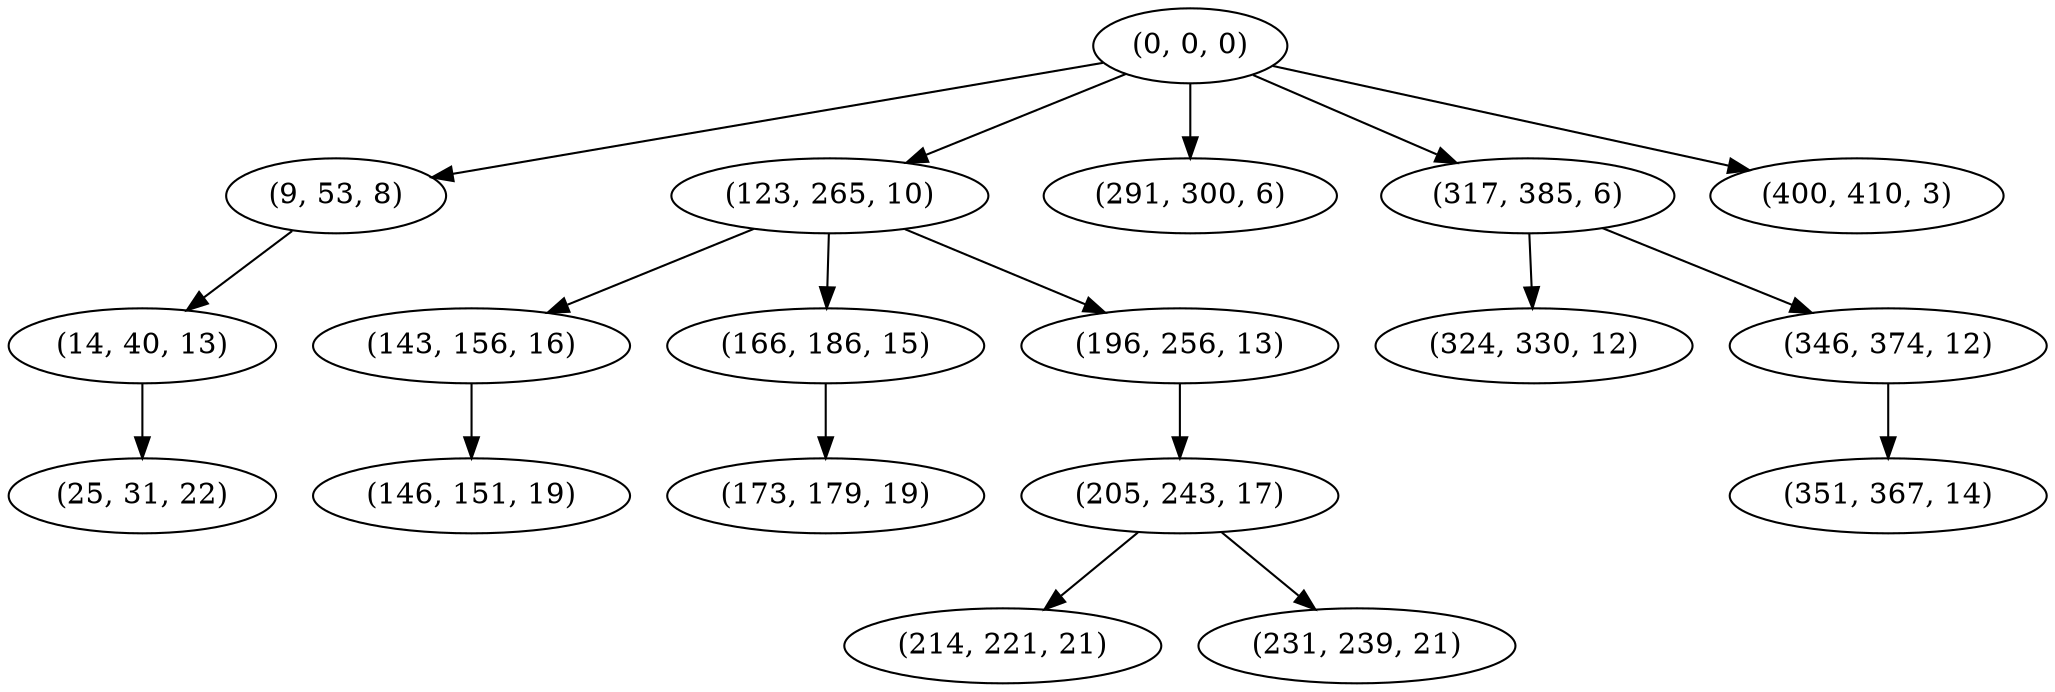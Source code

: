 digraph tree {
    "(0, 0, 0)";
    "(9, 53, 8)";
    "(14, 40, 13)";
    "(25, 31, 22)";
    "(123, 265, 10)";
    "(143, 156, 16)";
    "(146, 151, 19)";
    "(166, 186, 15)";
    "(173, 179, 19)";
    "(196, 256, 13)";
    "(205, 243, 17)";
    "(214, 221, 21)";
    "(231, 239, 21)";
    "(291, 300, 6)";
    "(317, 385, 6)";
    "(324, 330, 12)";
    "(346, 374, 12)";
    "(351, 367, 14)";
    "(400, 410, 3)";
    "(0, 0, 0)" -> "(9, 53, 8)";
    "(0, 0, 0)" -> "(123, 265, 10)";
    "(0, 0, 0)" -> "(291, 300, 6)";
    "(0, 0, 0)" -> "(317, 385, 6)";
    "(0, 0, 0)" -> "(400, 410, 3)";
    "(9, 53, 8)" -> "(14, 40, 13)";
    "(14, 40, 13)" -> "(25, 31, 22)";
    "(123, 265, 10)" -> "(143, 156, 16)";
    "(123, 265, 10)" -> "(166, 186, 15)";
    "(123, 265, 10)" -> "(196, 256, 13)";
    "(143, 156, 16)" -> "(146, 151, 19)";
    "(166, 186, 15)" -> "(173, 179, 19)";
    "(196, 256, 13)" -> "(205, 243, 17)";
    "(205, 243, 17)" -> "(214, 221, 21)";
    "(205, 243, 17)" -> "(231, 239, 21)";
    "(317, 385, 6)" -> "(324, 330, 12)";
    "(317, 385, 6)" -> "(346, 374, 12)";
    "(346, 374, 12)" -> "(351, 367, 14)";
}
